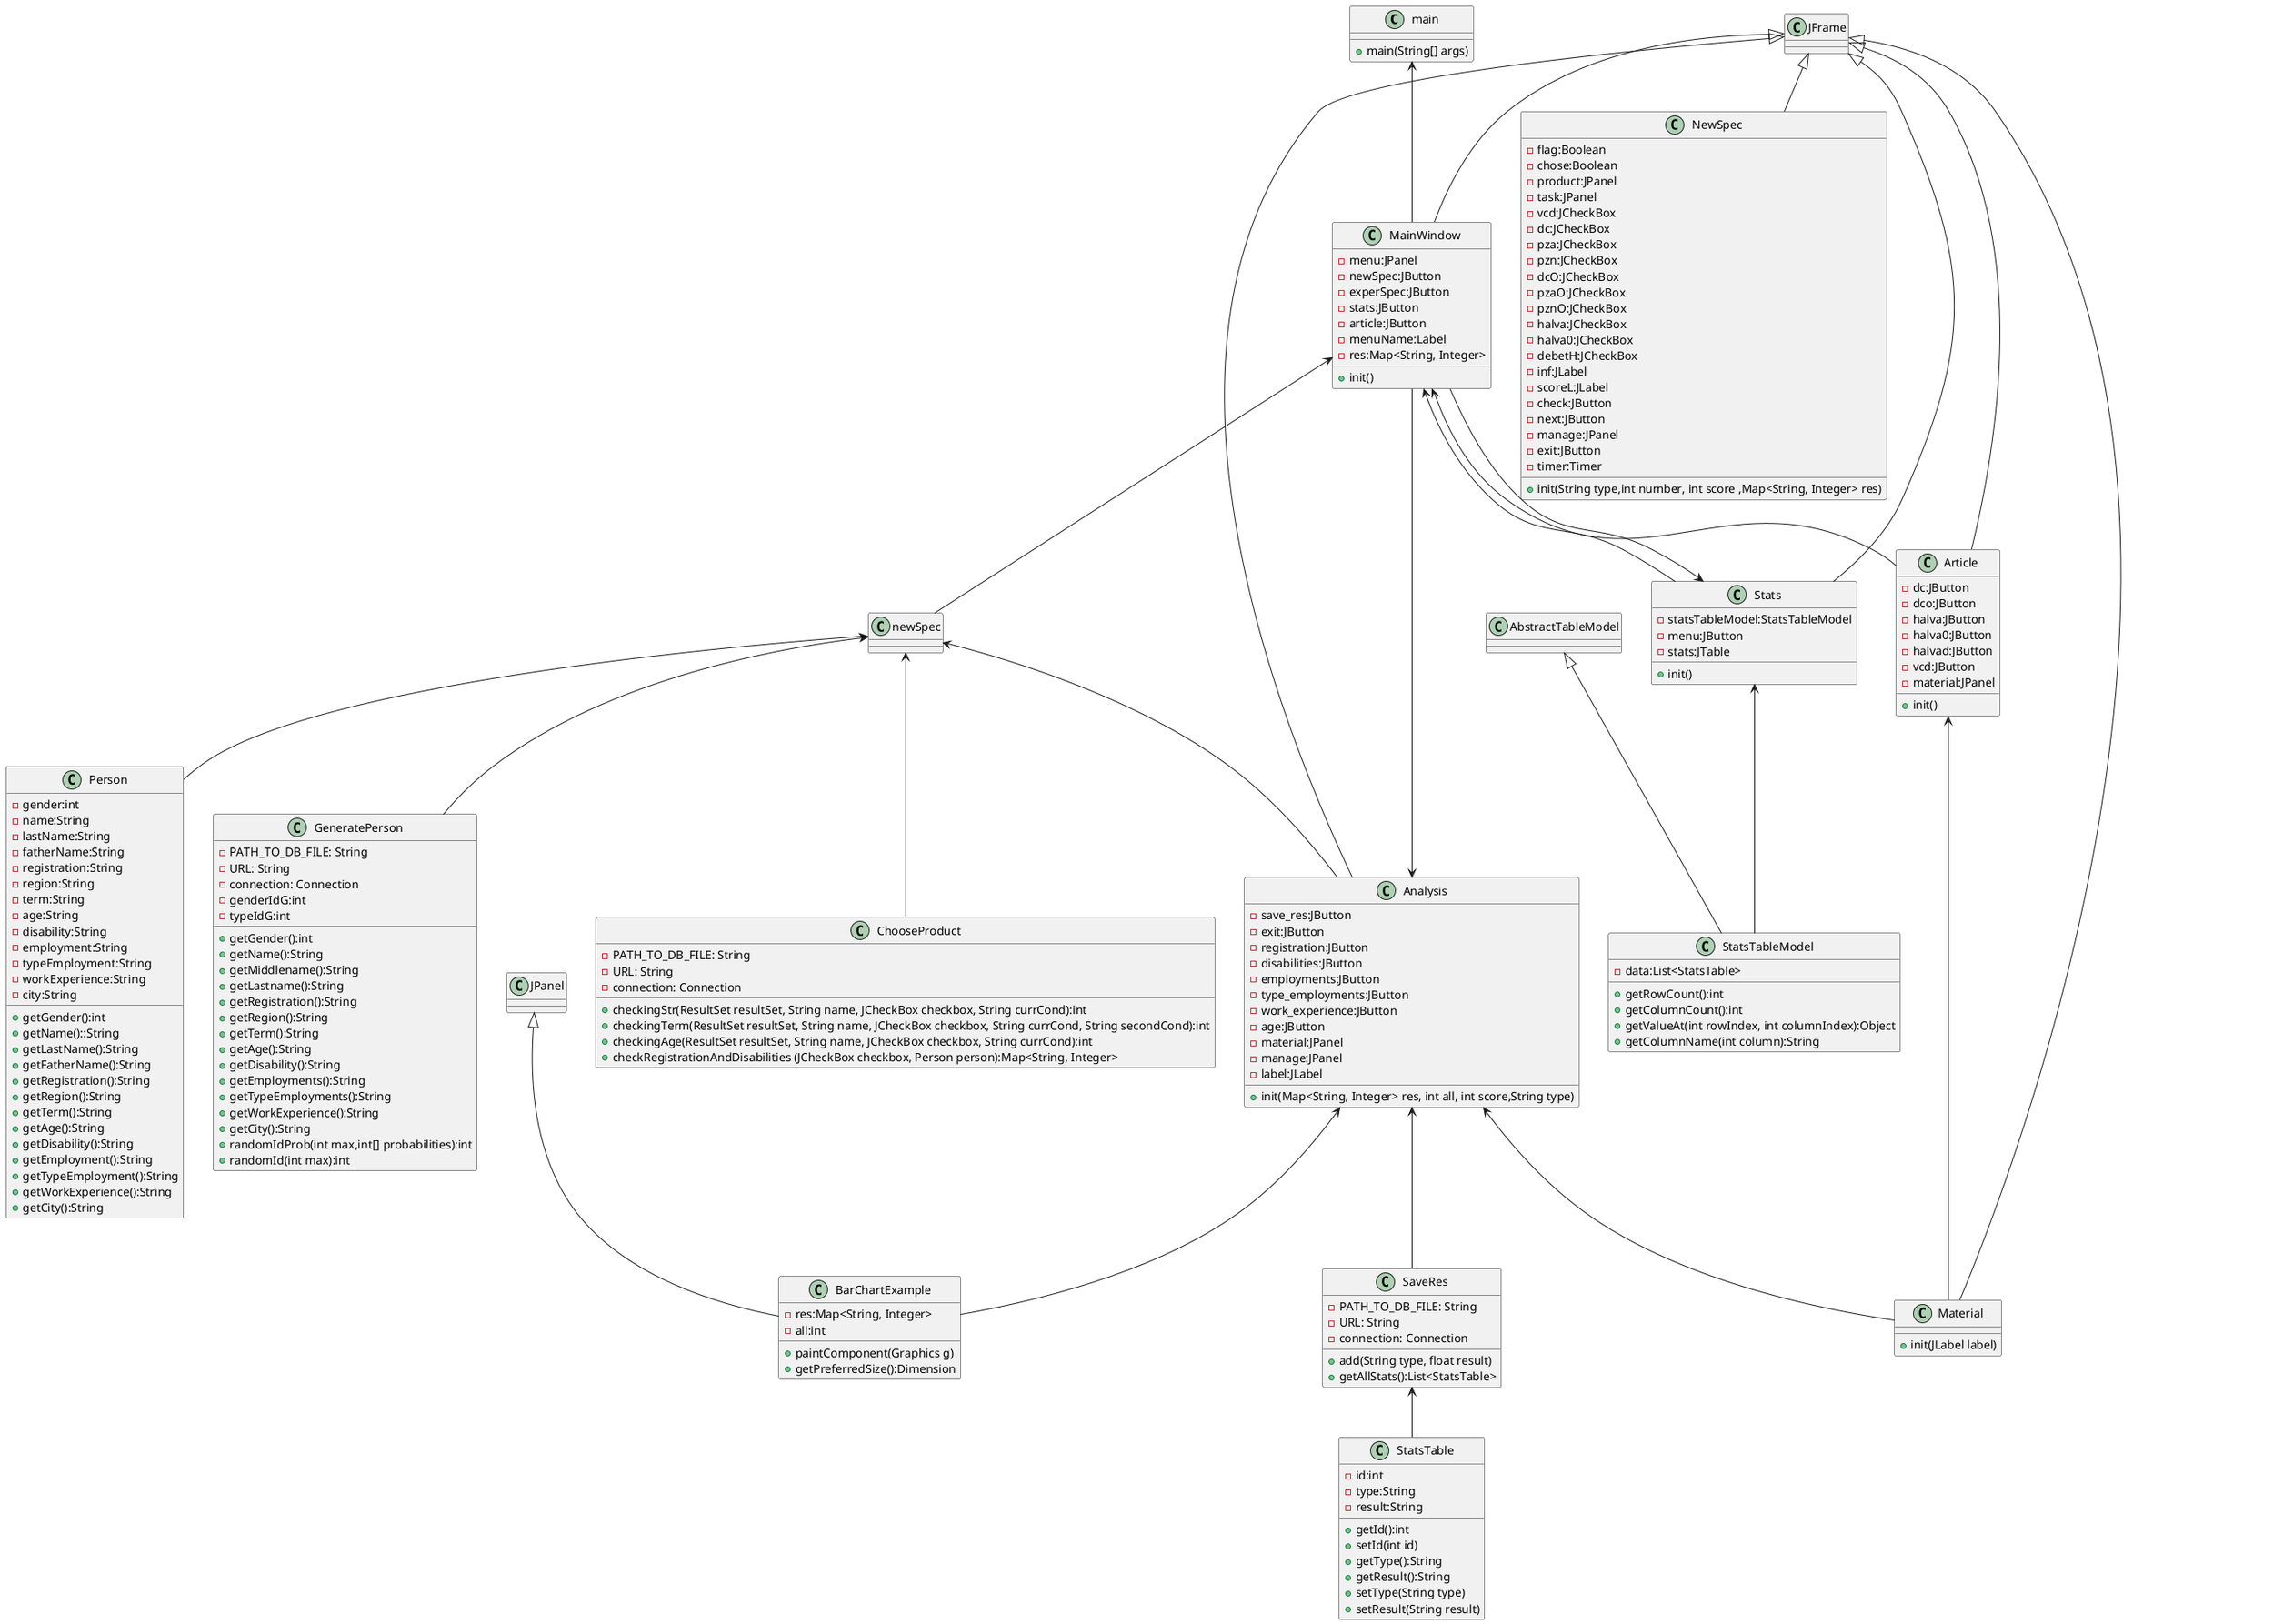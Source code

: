 @startuml
'https://plantuml.com/class-diagram
class main{
+main(String[] args)
}
class SaveRes{
-PATH_TO_DB_FILE: String
-URL: String
-connection: Connection
+add(String type, float result)
+getAllStats():List<StatsTable>
}
class GeneratePerson{
-PATH_TO_DB_FILE: String
-URL: String
-connection: Connection
-genderIdG:int
-typeIdG:int
+getGender():int
+getName():String
+getMiddlename():String
+getLastname():String
+getRegistration():String
+getRegion():String
+getTerm():String
+getAge():String
+getDisability():String
+getEmployments():String
+getTypeEmployments():String
+getWorkExperience():String
+getCity():String
+randomIdProb(int max,int[] probabilities):int
+randomId(int max):int
}
class Stats extends JFrame{
-statsTableModel:StatsTableModel
-menu:JButton
-stats:JTable
+init()
}
class StatsTableModel extends AbstractTableModel{
-data:List<StatsTable>
+getRowCount():int
+getColumnCount():int
+getValueAt(int rowIndex, int columnIndex):Object
+getColumnName(int column):String
}
class Analysis extends JFrame{
-save_res:JButton
-exit:JButton
-registration:JButton
-disabilities:JButton
-employments:JButton
-type_employments:JButton
-work_experience:JButton
-age:JButton
-material:JPanel
-manage:JPanel
-label:JLabel
+init(Map<String, Integer> res, int all, int score,String type)
}
class Article extends JFrame{
-dc:JButton
-dco:JButton
-halva:JButton
-halva0:JButton
-halvad:JButton
-vcd:JButton
-material:JPanel
+init()
}
class BarChartExample extends JPanel{
-res:Map<String, Integer>
-all:int
+paintComponent(Graphics g)
+getPreferredSize():Dimension
}
class ChooseProduct{
-PATH_TO_DB_FILE: String
-URL: String
-connection: Connection
+checkingStr(ResultSet resultSet, String name, JCheckBox checkbox, String currCond):int
+checkingTerm(ResultSet resultSet, String name, JCheckBox checkbox, String currCond, String secondCond):int
+checkingAge(ResultSet resultSet, String name, JCheckBox checkbox, String currCond):int
+checkRegistrationAndDisabilities (JCheckBox checkbox, Person person):Map<String, Integer>
}
class MainWindow extends JFrame{
-menu:JPanel
-newSpec:JButton
-experSpec:JButton
-stats:JButton
-article:JButton
-menuName:Label
-res:Map<String, Integer>
+init()
}
class Material extends JFrame{
+init(JLabel label)
}
class NewSpec extends JFrame{
-flag:Boolean
-chose:Boolean
-product:JPanel
-task:JPanel
-vcd:JCheckBox
-dc:JCheckBox
-pza:JCheckBox
-pzn:JCheckBox
-dcO:JCheckBox
-pzaO:JCheckBox
-pznO:JCheckBox
-halva:JCheckBox
-halva0:JCheckBox
-debetH:JCheckBox
-inf:JLabel
-scoreL:JLabel
-check:JButton
-next:JButton
-manage:JPanel
-exit:JButton
-timer:Timer
+init(String type,int number, int score ,Map<String, Integer> res)
}
class Person{
-gender:int
-name:String
-lastName:String
-fatherName:String
-registration:String
-region:String
-term:String
-age:String
-disability:String
-employment:String
-typeEmployment:String
-workExperience:String
-city:String
+getGender():int
+getName()::String
+getLastName():String
+getFatherName():String
+getRegistration():String
+getRegion():String
+getTerm():String
+getAge():String
+getDisability():String
+getEmployment():String
+getTypeEmployment():String
+getWorkExperience():String
+getCity():String
}
class StatsTable{
-id:int
-type:String
-result:String
+getId():int
+setId(int id)
+getType():String
+getResult():String
+setType(String type)
+setResult(String result)
}
main<--MainWindow
MainWindow<--newSpec
MainWindow<--Stats
MainWindow<--Article
newSpec<--GeneratePerson
newSpec<--Person
newSpec<--Analysis
newSpec<--ChooseProduct
Stats<--StatsTableModel
Stats<--MainWindow
Article<--Material
Analysis<--Material
Analysis<--MainWindow
Analysis<--BarChartExample
Analysis<--SaveRes
SaveRes<--StatsTable



@enduml